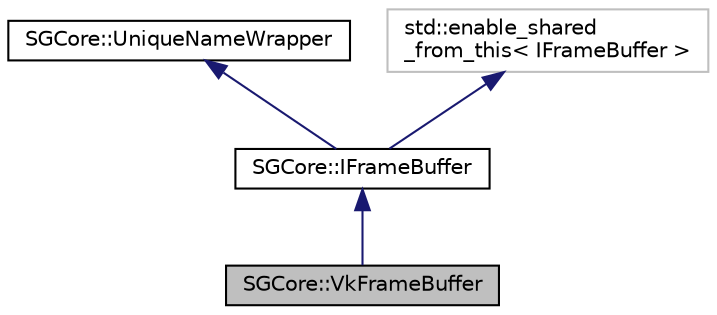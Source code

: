 digraph "SGCore::VkFrameBuffer"
{
 // LATEX_PDF_SIZE
  edge [fontname="Helvetica",fontsize="10",labelfontname="Helvetica",labelfontsize="10"];
  node [fontname="Helvetica",fontsize="10",shape=record];
  Node1 [label="SGCore::VkFrameBuffer",height=0.2,width=0.4,color="black", fillcolor="grey75", style="filled", fontcolor="black",tooltip=" "];
  Node2 -> Node1 [dir="back",color="midnightblue",fontsize="10",style="solid"];
  Node2 [label="SGCore::IFrameBuffer",height=0.2,width=0.4,color="black", fillcolor="white", style="filled",URL="$classSGCore_1_1IFrameBuffer.html",tooltip=" "];
  Node3 -> Node2 [dir="back",color="midnightblue",fontsize="10",style="solid"];
  Node3 [label="SGCore::UniqueNameWrapper",height=0.2,width=0.4,color="black", fillcolor="white", style="filled",URL="$classSGCore_1_1UniqueNameWrapper.html",tooltip=" "];
  Node4 -> Node2 [dir="back",color="midnightblue",fontsize="10",style="solid"];
  Node4 [label="std::enable_shared\l_from_this\< IFrameBuffer \>",height=0.2,width=0.4,color="grey75", fillcolor="white", style="filled",tooltip=" "];
}
